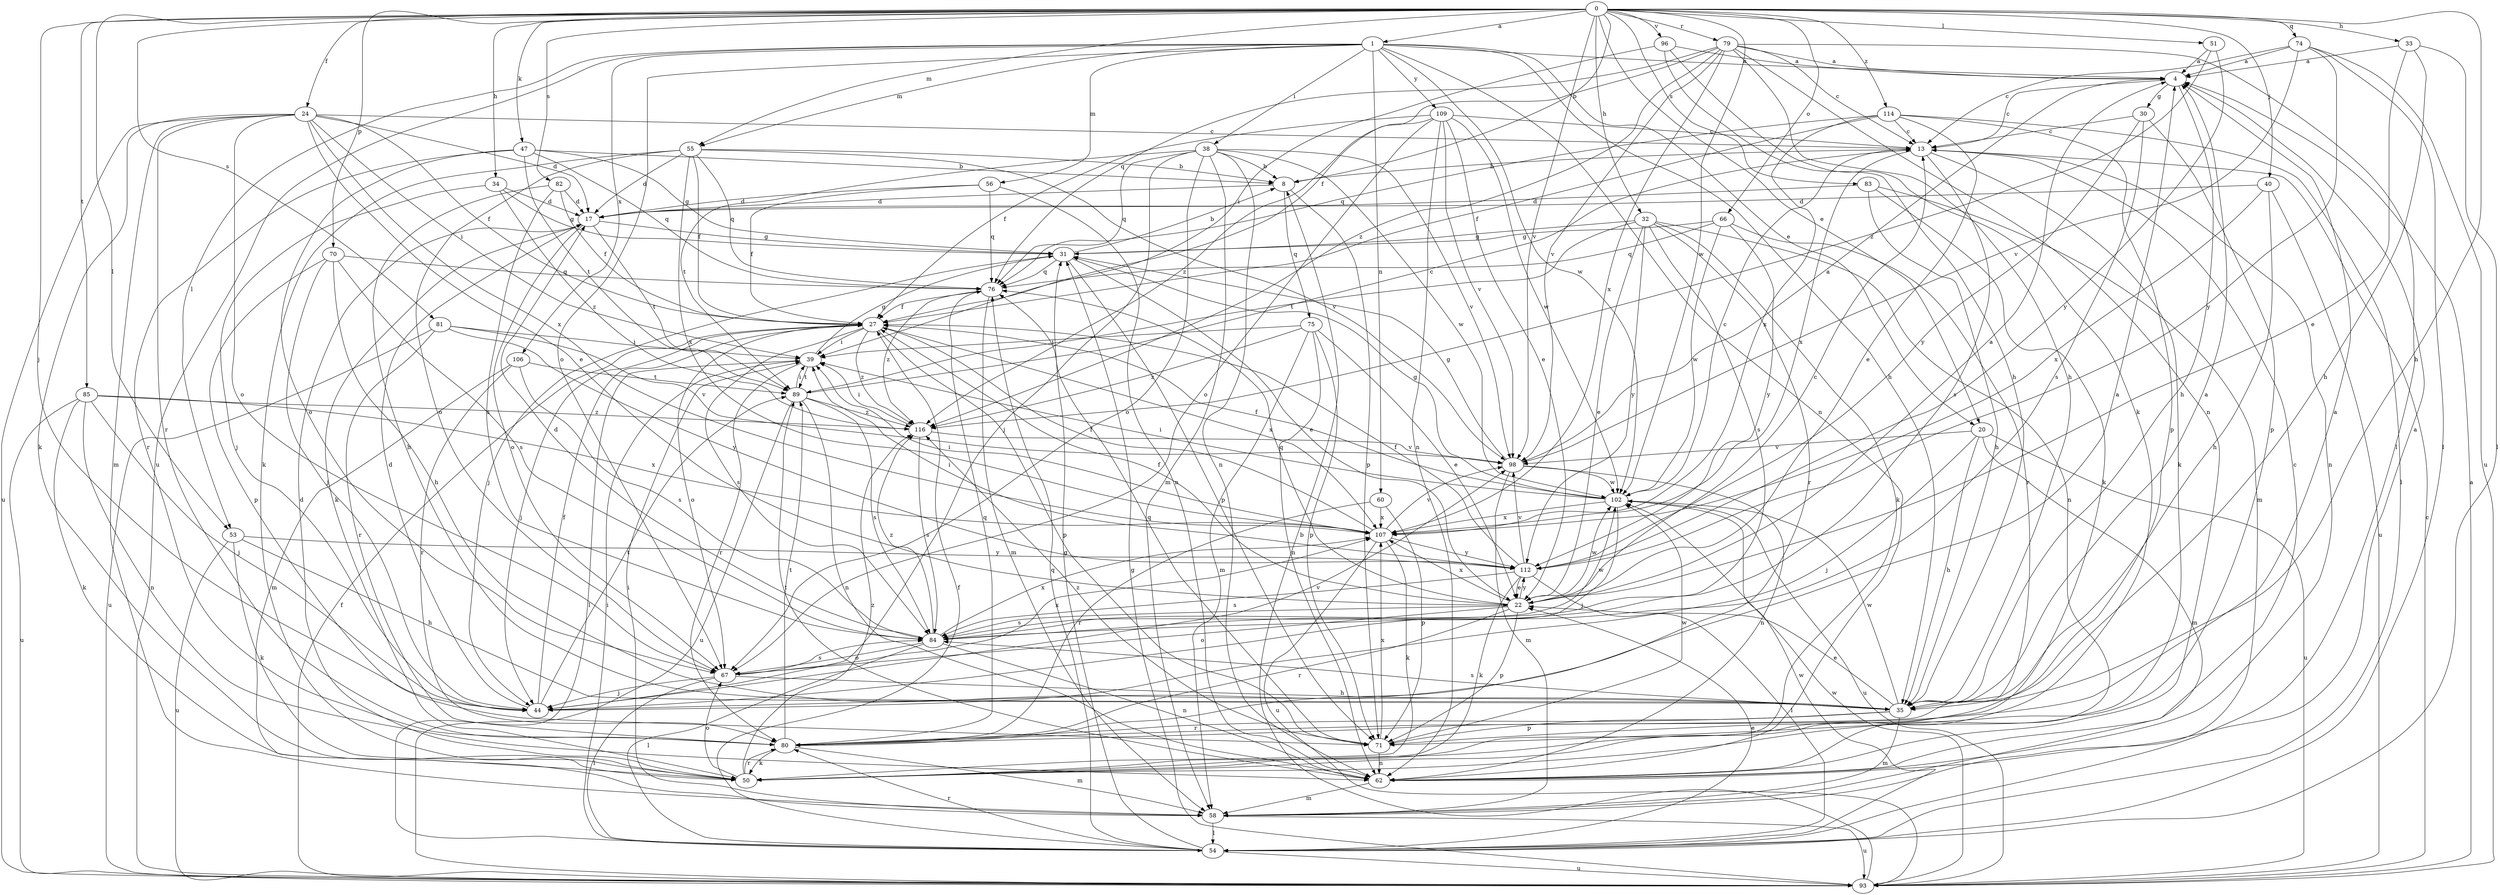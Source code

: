 strict digraph  {
0;
1;
4;
8;
13;
17;
20;
22;
24;
27;
30;
31;
32;
33;
34;
35;
38;
39;
40;
44;
47;
50;
51;
53;
54;
55;
56;
58;
60;
62;
66;
67;
70;
71;
74;
75;
76;
79;
80;
81;
82;
83;
84;
85;
89;
93;
96;
98;
102;
106;
107;
109;
112;
114;
116;
0 -> 1  [label=a];
0 -> 8  [label=b];
0 -> 20  [label=e];
0 -> 24  [label=f];
0 -> 32  [label=h];
0 -> 33  [label=h];
0 -> 34  [label=h];
0 -> 35  [label=h];
0 -> 40  [label=j];
0 -> 44  [label=j];
0 -> 47  [label=k];
0 -> 51  [label=l];
0 -> 53  [label=l];
0 -> 55  [label=m];
0 -> 66  [label=o];
0 -> 70  [label=p];
0 -> 74  [label=q];
0 -> 79  [label=r];
0 -> 81  [label=s];
0 -> 82  [label=s];
0 -> 83  [label=s];
0 -> 85  [label=t];
0 -> 96  [label=v];
0 -> 98  [label=v];
0 -> 102  [label=w];
0 -> 114  [label=z];
1 -> 4  [label=a];
1 -> 20  [label=e];
1 -> 35  [label=h];
1 -> 38  [label=i];
1 -> 53  [label=l];
1 -> 55  [label=m];
1 -> 56  [label=m];
1 -> 60  [label=n];
1 -> 62  [label=n];
1 -> 67  [label=o];
1 -> 93  [label=u];
1 -> 102  [label=w];
1 -> 106  [label=x];
1 -> 109  [label=y];
4 -> 13  [label=c];
4 -> 30  [label=g];
4 -> 35  [label=h];
8 -> 17  [label=d];
8 -> 71  [label=p];
8 -> 75  [label=q];
13 -> 8  [label=b];
13 -> 50  [label=k];
13 -> 62  [label=n];
13 -> 84  [label=s];
13 -> 107  [label=x];
17 -> 31  [label=g];
17 -> 50  [label=k];
17 -> 67  [label=o];
17 -> 89  [label=t];
20 -> 35  [label=h];
20 -> 44  [label=j];
20 -> 58  [label=m];
20 -> 93  [label=u];
20 -> 98  [label=v];
22 -> 4  [label=a];
22 -> 13  [label=c];
22 -> 27  [label=f];
22 -> 67  [label=o];
22 -> 71  [label=p];
22 -> 76  [label=q];
22 -> 80  [label=r];
22 -> 84  [label=s];
22 -> 102  [label=w];
22 -> 107  [label=x];
22 -> 112  [label=y];
24 -> 13  [label=c];
24 -> 17  [label=d];
24 -> 22  [label=e];
24 -> 27  [label=f];
24 -> 39  [label=i];
24 -> 50  [label=k];
24 -> 58  [label=m];
24 -> 67  [label=o];
24 -> 80  [label=r];
24 -> 93  [label=u];
24 -> 107  [label=x];
27 -> 39  [label=i];
27 -> 44  [label=j];
27 -> 67  [label=o];
27 -> 71  [label=p];
27 -> 84  [label=s];
27 -> 107  [label=x];
27 -> 116  [label=z];
30 -> 13  [label=c];
30 -> 71  [label=p];
30 -> 84  [label=s];
30 -> 112  [label=y];
31 -> 8  [label=b];
31 -> 22  [label=e];
31 -> 44  [label=j];
31 -> 71  [label=p];
31 -> 76  [label=q];
32 -> 22  [label=e];
32 -> 31  [label=g];
32 -> 50  [label=k];
32 -> 62  [label=n];
32 -> 80  [label=r];
32 -> 84  [label=s];
32 -> 89  [label=t];
32 -> 112  [label=y];
33 -> 4  [label=a];
33 -> 22  [label=e];
33 -> 35  [label=h];
33 -> 54  [label=l];
34 -> 17  [label=d];
34 -> 31  [label=g];
34 -> 44  [label=j];
34 -> 116  [label=z];
35 -> 4  [label=a];
35 -> 22  [label=e];
35 -> 58  [label=m];
35 -> 71  [label=p];
35 -> 80  [label=r];
35 -> 84  [label=s];
35 -> 102  [label=w];
38 -> 8  [label=b];
38 -> 44  [label=j];
38 -> 58  [label=m];
38 -> 62  [label=n];
38 -> 67  [label=o];
38 -> 76  [label=q];
38 -> 89  [label=t];
38 -> 98  [label=v];
38 -> 102  [label=w];
39 -> 31  [label=g];
39 -> 54  [label=l];
39 -> 80  [label=r];
39 -> 89  [label=t];
40 -> 17  [label=d];
40 -> 35  [label=h];
40 -> 93  [label=u];
40 -> 107  [label=x];
44 -> 4  [label=a];
44 -> 17  [label=d];
44 -> 27  [label=f];
44 -> 89  [label=t];
44 -> 98  [label=v];
47 -> 8  [label=b];
47 -> 31  [label=g];
47 -> 67  [label=o];
47 -> 76  [label=q];
47 -> 80  [label=r];
47 -> 89  [label=t];
50 -> 17  [label=d];
50 -> 67  [label=o];
50 -> 80  [label=r];
50 -> 116  [label=z];
51 -> 4  [label=a];
51 -> 112  [label=y];
51 -> 116  [label=z];
53 -> 35  [label=h];
53 -> 50  [label=k];
53 -> 93  [label=u];
53 -> 112  [label=y];
54 -> 22  [label=e];
54 -> 27  [label=f];
54 -> 31  [label=g];
54 -> 39  [label=i];
54 -> 76  [label=q];
54 -> 80  [label=r];
54 -> 93  [label=u];
54 -> 102  [label=w];
55 -> 8  [label=b];
55 -> 17  [label=d];
55 -> 27  [label=f];
55 -> 50  [label=k];
55 -> 67  [label=o];
55 -> 76  [label=q];
55 -> 98  [label=v];
55 -> 107  [label=x];
56 -> 17  [label=d];
56 -> 27  [label=f];
56 -> 62  [label=n];
56 -> 76  [label=q];
58 -> 39  [label=i];
58 -> 54  [label=l];
58 -> 93  [label=u];
60 -> 71  [label=p];
60 -> 80  [label=r];
60 -> 107  [label=x];
62 -> 4  [label=a];
62 -> 13  [label=c];
62 -> 58  [label=m];
62 -> 89  [label=t];
66 -> 31  [label=g];
66 -> 76  [label=q];
66 -> 80  [label=r];
66 -> 102  [label=w];
66 -> 112  [label=y];
67 -> 35  [label=h];
67 -> 44  [label=j];
67 -> 54  [label=l];
67 -> 84  [label=s];
67 -> 107  [label=x];
70 -> 35  [label=h];
70 -> 44  [label=j];
70 -> 71  [label=p];
70 -> 76  [label=q];
70 -> 84  [label=s];
71 -> 62  [label=n];
71 -> 76  [label=q];
71 -> 102  [label=w];
71 -> 107  [label=x];
71 -> 116  [label=z];
74 -> 4  [label=a];
74 -> 13  [label=c];
74 -> 54  [label=l];
74 -> 93  [label=u];
74 -> 98  [label=v];
74 -> 112  [label=y];
75 -> 22  [label=e];
75 -> 39  [label=i];
75 -> 58  [label=m];
75 -> 62  [label=n];
75 -> 71  [label=p];
75 -> 116  [label=z];
76 -> 27  [label=f];
76 -> 58  [label=m];
76 -> 116  [label=z];
79 -> 4  [label=a];
79 -> 13  [label=c];
79 -> 27  [label=f];
79 -> 35  [label=h];
79 -> 54  [label=l];
79 -> 62  [label=n];
79 -> 76  [label=q];
79 -> 98  [label=v];
79 -> 107  [label=x];
79 -> 116  [label=z];
80 -> 4  [label=a];
80 -> 50  [label=k];
80 -> 58  [label=m];
80 -> 76  [label=q];
80 -> 89  [label=t];
81 -> 39  [label=i];
81 -> 80  [label=r];
81 -> 93  [label=u];
81 -> 98  [label=v];
81 -> 112  [label=y];
82 -> 17  [label=d];
82 -> 27  [label=f];
82 -> 35  [label=h];
82 -> 84  [label=s];
83 -> 17  [label=d];
83 -> 35  [label=h];
83 -> 50  [label=k];
83 -> 58  [label=m];
84 -> 17  [label=d];
84 -> 54  [label=l];
84 -> 62  [label=n];
84 -> 67  [label=o];
84 -> 102  [label=w];
84 -> 107  [label=x];
84 -> 116  [label=z];
85 -> 44  [label=j];
85 -> 50  [label=k];
85 -> 62  [label=n];
85 -> 93  [label=u];
85 -> 107  [label=x];
85 -> 116  [label=z];
89 -> 13  [label=c];
89 -> 39  [label=i];
89 -> 62  [label=n];
89 -> 84  [label=s];
89 -> 93  [label=u];
89 -> 116  [label=z];
93 -> 4  [label=a];
93 -> 8  [label=b];
93 -> 13  [label=c];
93 -> 27  [label=f];
93 -> 31  [label=g];
93 -> 102  [label=w];
96 -> 4  [label=a];
96 -> 35  [label=h];
96 -> 39  [label=i];
96 -> 50  [label=k];
98 -> 4  [label=a];
98 -> 31  [label=g];
98 -> 58  [label=m];
98 -> 62  [label=n];
98 -> 102  [label=w];
102 -> 13  [label=c];
102 -> 27  [label=f];
102 -> 31  [label=g];
102 -> 39  [label=i];
102 -> 44  [label=j];
102 -> 93  [label=u];
102 -> 107  [label=x];
106 -> 58  [label=m];
106 -> 80  [label=r];
106 -> 84  [label=s];
106 -> 89  [label=t];
107 -> 27  [label=f];
107 -> 39  [label=i];
107 -> 50  [label=k];
107 -> 93  [label=u];
107 -> 98  [label=v];
107 -> 112  [label=y];
109 -> 13  [label=c];
109 -> 22  [label=e];
109 -> 27  [label=f];
109 -> 62  [label=n];
109 -> 67  [label=o];
109 -> 98  [label=v];
109 -> 102  [label=w];
109 -> 116  [label=z];
112 -> 22  [label=e];
112 -> 27  [label=f];
112 -> 39  [label=i];
112 -> 50  [label=k];
112 -> 54  [label=l];
112 -> 84  [label=s];
112 -> 98  [label=v];
114 -> 13  [label=c];
114 -> 22  [label=e];
114 -> 27  [label=f];
114 -> 54  [label=l];
114 -> 71  [label=p];
114 -> 76  [label=q];
114 -> 107  [label=x];
116 -> 39  [label=i];
116 -> 84  [label=s];
116 -> 98  [label=v];
}
